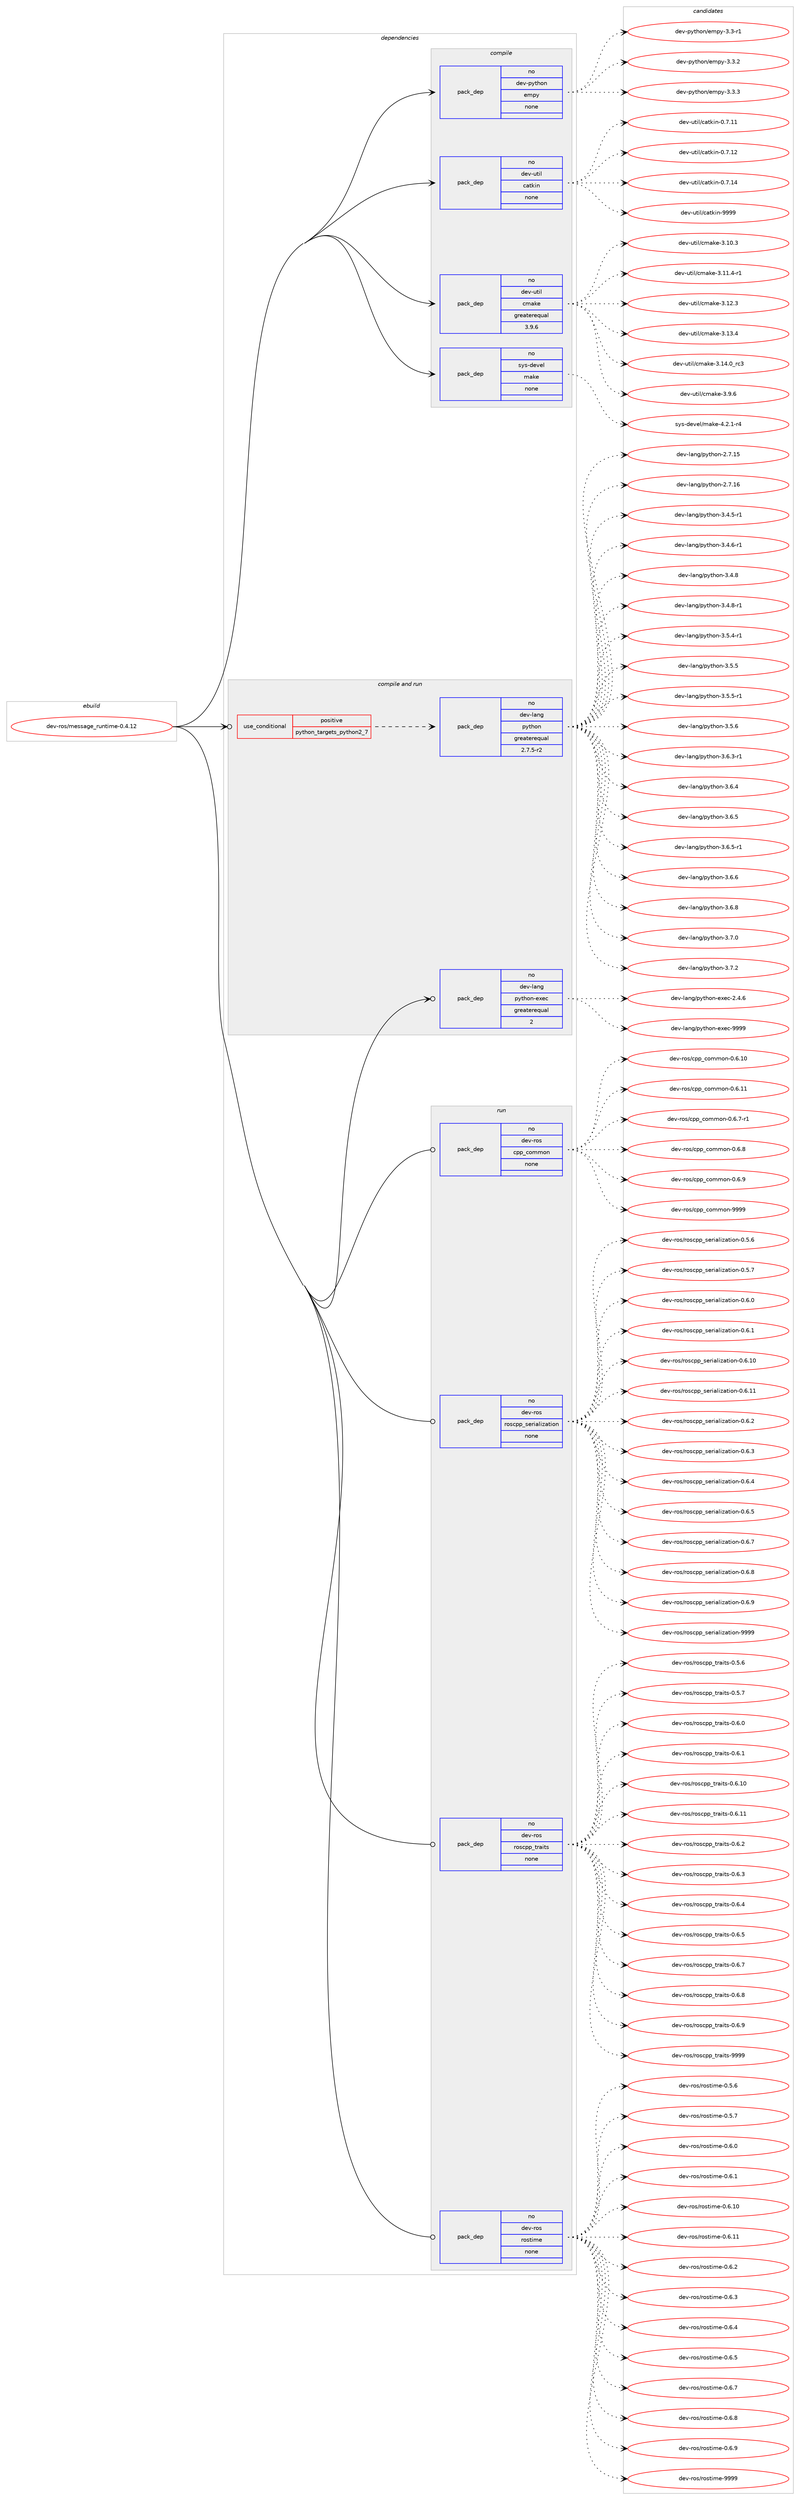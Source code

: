 digraph prolog {

# *************
# Graph options
# *************

newrank=true;
concentrate=true;
compound=true;
graph [rankdir=LR,fontname=Helvetica,fontsize=10,ranksep=1.5];#, ranksep=2.5, nodesep=0.2];
edge  [arrowhead=vee];
node  [fontname=Helvetica,fontsize=10];

# **********
# The ebuild
# **********

subgraph cluster_leftcol {
color=gray;
rank=same;
label=<<i>ebuild</i>>;
id [label="dev-ros/message_runtime-0.4.12", color=red, width=4, href="../dev-ros/message_runtime-0.4.12.svg"];
}

# ****************
# The dependencies
# ****************

subgraph cluster_midcol {
color=gray;
label=<<i>dependencies</i>>;
subgraph cluster_compile {
fillcolor="#eeeeee";
style=filled;
label=<<i>compile</i>>;
subgraph pack1047184 {
dependency1459559 [label=<<TABLE BORDER="0" CELLBORDER="1" CELLSPACING="0" CELLPADDING="4" WIDTH="220"><TR><TD ROWSPAN="6" CELLPADDING="30">pack_dep</TD></TR><TR><TD WIDTH="110">no</TD></TR><TR><TD>dev-python</TD></TR><TR><TD>empy</TD></TR><TR><TD>none</TD></TR><TR><TD></TD></TR></TABLE>>, shape=none, color=blue];
}
id:e -> dependency1459559:w [weight=20,style="solid",arrowhead="vee"];
subgraph pack1047185 {
dependency1459560 [label=<<TABLE BORDER="0" CELLBORDER="1" CELLSPACING="0" CELLPADDING="4" WIDTH="220"><TR><TD ROWSPAN="6" CELLPADDING="30">pack_dep</TD></TR><TR><TD WIDTH="110">no</TD></TR><TR><TD>dev-util</TD></TR><TR><TD>catkin</TD></TR><TR><TD>none</TD></TR><TR><TD></TD></TR></TABLE>>, shape=none, color=blue];
}
id:e -> dependency1459560:w [weight=20,style="solid",arrowhead="vee"];
subgraph pack1047186 {
dependency1459561 [label=<<TABLE BORDER="0" CELLBORDER="1" CELLSPACING="0" CELLPADDING="4" WIDTH="220"><TR><TD ROWSPAN="6" CELLPADDING="30">pack_dep</TD></TR><TR><TD WIDTH="110">no</TD></TR><TR><TD>dev-util</TD></TR><TR><TD>cmake</TD></TR><TR><TD>greaterequal</TD></TR><TR><TD>3.9.6</TD></TR></TABLE>>, shape=none, color=blue];
}
id:e -> dependency1459561:w [weight=20,style="solid",arrowhead="vee"];
subgraph pack1047187 {
dependency1459562 [label=<<TABLE BORDER="0" CELLBORDER="1" CELLSPACING="0" CELLPADDING="4" WIDTH="220"><TR><TD ROWSPAN="6" CELLPADDING="30">pack_dep</TD></TR><TR><TD WIDTH="110">no</TD></TR><TR><TD>sys-devel</TD></TR><TR><TD>make</TD></TR><TR><TD>none</TD></TR><TR><TD></TD></TR></TABLE>>, shape=none, color=blue];
}
id:e -> dependency1459562:w [weight=20,style="solid",arrowhead="vee"];
}
subgraph cluster_compileandrun {
fillcolor="#eeeeee";
style=filled;
label=<<i>compile and run</i>>;
subgraph cond388985 {
dependency1459563 [label=<<TABLE BORDER="0" CELLBORDER="1" CELLSPACING="0" CELLPADDING="4"><TR><TD ROWSPAN="3" CELLPADDING="10">use_conditional</TD></TR><TR><TD>positive</TD></TR><TR><TD>python_targets_python2_7</TD></TR></TABLE>>, shape=none, color=red];
subgraph pack1047188 {
dependency1459564 [label=<<TABLE BORDER="0" CELLBORDER="1" CELLSPACING="0" CELLPADDING="4" WIDTH="220"><TR><TD ROWSPAN="6" CELLPADDING="30">pack_dep</TD></TR><TR><TD WIDTH="110">no</TD></TR><TR><TD>dev-lang</TD></TR><TR><TD>python</TD></TR><TR><TD>greaterequal</TD></TR><TR><TD>2.7.5-r2</TD></TR></TABLE>>, shape=none, color=blue];
}
dependency1459563:e -> dependency1459564:w [weight=20,style="dashed",arrowhead="vee"];
}
id:e -> dependency1459563:w [weight=20,style="solid",arrowhead="odotvee"];
subgraph pack1047189 {
dependency1459565 [label=<<TABLE BORDER="0" CELLBORDER="1" CELLSPACING="0" CELLPADDING="4" WIDTH="220"><TR><TD ROWSPAN="6" CELLPADDING="30">pack_dep</TD></TR><TR><TD WIDTH="110">no</TD></TR><TR><TD>dev-lang</TD></TR><TR><TD>python-exec</TD></TR><TR><TD>greaterequal</TD></TR><TR><TD>2</TD></TR></TABLE>>, shape=none, color=blue];
}
id:e -> dependency1459565:w [weight=20,style="solid",arrowhead="odotvee"];
}
subgraph cluster_run {
fillcolor="#eeeeee";
style=filled;
label=<<i>run</i>>;
subgraph pack1047190 {
dependency1459566 [label=<<TABLE BORDER="0" CELLBORDER="1" CELLSPACING="0" CELLPADDING="4" WIDTH="220"><TR><TD ROWSPAN="6" CELLPADDING="30">pack_dep</TD></TR><TR><TD WIDTH="110">no</TD></TR><TR><TD>dev-ros</TD></TR><TR><TD>cpp_common</TD></TR><TR><TD>none</TD></TR><TR><TD></TD></TR></TABLE>>, shape=none, color=blue];
}
id:e -> dependency1459566:w [weight=20,style="solid",arrowhead="odot"];
subgraph pack1047191 {
dependency1459567 [label=<<TABLE BORDER="0" CELLBORDER="1" CELLSPACING="0" CELLPADDING="4" WIDTH="220"><TR><TD ROWSPAN="6" CELLPADDING="30">pack_dep</TD></TR><TR><TD WIDTH="110">no</TD></TR><TR><TD>dev-ros</TD></TR><TR><TD>roscpp_serialization</TD></TR><TR><TD>none</TD></TR><TR><TD></TD></TR></TABLE>>, shape=none, color=blue];
}
id:e -> dependency1459567:w [weight=20,style="solid",arrowhead="odot"];
subgraph pack1047192 {
dependency1459568 [label=<<TABLE BORDER="0" CELLBORDER="1" CELLSPACING="0" CELLPADDING="4" WIDTH="220"><TR><TD ROWSPAN="6" CELLPADDING="30">pack_dep</TD></TR><TR><TD WIDTH="110">no</TD></TR><TR><TD>dev-ros</TD></TR><TR><TD>roscpp_traits</TD></TR><TR><TD>none</TD></TR><TR><TD></TD></TR></TABLE>>, shape=none, color=blue];
}
id:e -> dependency1459568:w [weight=20,style="solid",arrowhead="odot"];
subgraph pack1047193 {
dependency1459569 [label=<<TABLE BORDER="0" CELLBORDER="1" CELLSPACING="0" CELLPADDING="4" WIDTH="220"><TR><TD ROWSPAN="6" CELLPADDING="30">pack_dep</TD></TR><TR><TD WIDTH="110">no</TD></TR><TR><TD>dev-ros</TD></TR><TR><TD>rostime</TD></TR><TR><TD>none</TD></TR><TR><TD></TD></TR></TABLE>>, shape=none, color=blue];
}
id:e -> dependency1459569:w [weight=20,style="solid",arrowhead="odot"];
}
}

# **************
# The candidates
# **************

subgraph cluster_choices {
rank=same;
color=gray;
label=<<i>candidates</i>>;

subgraph choice1047184 {
color=black;
nodesep=1;
choice1001011184511212111610411111047101109112121455146514511449 [label="dev-python/empy-3.3-r1", color=red, width=4,href="../dev-python/empy-3.3-r1.svg"];
choice1001011184511212111610411111047101109112121455146514650 [label="dev-python/empy-3.3.2", color=red, width=4,href="../dev-python/empy-3.3.2.svg"];
choice1001011184511212111610411111047101109112121455146514651 [label="dev-python/empy-3.3.3", color=red, width=4,href="../dev-python/empy-3.3.3.svg"];
dependency1459559:e -> choice1001011184511212111610411111047101109112121455146514511449:w [style=dotted,weight="100"];
dependency1459559:e -> choice1001011184511212111610411111047101109112121455146514650:w [style=dotted,weight="100"];
dependency1459559:e -> choice1001011184511212111610411111047101109112121455146514651:w [style=dotted,weight="100"];
}
subgraph choice1047185 {
color=black;
nodesep=1;
choice1001011184511711610510847999711610710511045484655464949 [label="dev-util/catkin-0.7.11", color=red, width=4,href="../dev-util/catkin-0.7.11.svg"];
choice1001011184511711610510847999711610710511045484655464950 [label="dev-util/catkin-0.7.12", color=red, width=4,href="../dev-util/catkin-0.7.12.svg"];
choice1001011184511711610510847999711610710511045484655464952 [label="dev-util/catkin-0.7.14", color=red, width=4,href="../dev-util/catkin-0.7.14.svg"];
choice100101118451171161051084799971161071051104557575757 [label="dev-util/catkin-9999", color=red, width=4,href="../dev-util/catkin-9999.svg"];
dependency1459560:e -> choice1001011184511711610510847999711610710511045484655464949:w [style=dotted,weight="100"];
dependency1459560:e -> choice1001011184511711610510847999711610710511045484655464950:w [style=dotted,weight="100"];
dependency1459560:e -> choice1001011184511711610510847999711610710511045484655464952:w [style=dotted,weight="100"];
dependency1459560:e -> choice100101118451171161051084799971161071051104557575757:w [style=dotted,weight="100"];
}
subgraph choice1047186 {
color=black;
nodesep=1;
choice1001011184511711610510847991099710710145514649484651 [label="dev-util/cmake-3.10.3", color=red, width=4,href="../dev-util/cmake-3.10.3.svg"];
choice10010111845117116105108479910997107101455146494946524511449 [label="dev-util/cmake-3.11.4-r1", color=red, width=4,href="../dev-util/cmake-3.11.4-r1.svg"];
choice1001011184511711610510847991099710710145514649504651 [label="dev-util/cmake-3.12.3", color=red, width=4,href="../dev-util/cmake-3.12.3.svg"];
choice1001011184511711610510847991099710710145514649514652 [label="dev-util/cmake-3.13.4", color=red, width=4,href="../dev-util/cmake-3.13.4.svg"];
choice1001011184511711610510847991099710710145514649524648951149951 [label="dev-util/cmake-3.14.0_rc3", color=red, width=4,href="../dev-util/cmake-3.14.0_rc3.svg"];
choice10010111845117116105108479910997107101455146574654 [label="dev-util/cmake-3.9.6", color=red, width=4,href="../dev-util/cmake-3.9.6.svg"];
dependency1459561:e -> choice1001011184511711610510847991099710710145514649484651:w [style=dotted,weight="100"];
dependency1459561:e -> choice10010111845117116105108479910997107101455146494946524511449:w [style=dotted,weight="100"];
dependency1459561:e -> choice1001011184511711610510847991099710710145514649504651:w [style=dotted,weight="100"];
dependency1459561:e -> choice1001011184511711610510847991099710710145514649514652:w [style=dotted,weight="100"];
dependency1459561:e -> choice1001011184511711610510847991099710710145514649524648951149951:w [style=dotted,weight="100"];
dependency1459561:e -> choice10010111845117116105108479910997107101455146574654:w [style=dotted,weight="100"];
}
subgraph choice1047187 {
color=black;
nodesep=1;
choice1151211154510010111810110847109971071014552465046494511452 [label="sys-devel/make-4.2.1-r4", color=red, width=4,href="../sys-devel/make-4.2.1-r4.svg"];
dependency1459562:e -> choice1151211154510010111810110847109971071014552465046494511452:w [style=dotted,weight="100"];
}
subgraph choice1047188 {
color=black;
nodesep=1;
choice10010111845108971101034711212111610411111045504655464953 [label="dev-lang/python-2.7.15", color=red, width=4,href="../dev-lang/python-2.7.15.svg"];
choice10010111845108971101034711212111610411111045504655464954 [label="dev-lang/python-2.7.16", color=red, width=4,href="../dev-lang/python-2.7.16.svg"];
choice1001011184510897110103471121211161041111104551465246534511449 [label="dev-lang/python-3.4.5-r1", color=red, width=4,href="../dev-lang/python-3.4.5-r1.svg"];
choice1001011184510897110103471121211161041111104551465246544511449 [label="dev-lang/python-3.4.6-r1", color=red, width=4,href="../dev-lang/python-3.4.6-r1.svg"];
choice100101118451089711010347112121116104111110455146524656 [label="dev-lang/python-3.4.8", color=red, width=4,href="../dev-lang/python-3.4.8.svg"];
choice1001011184510897110103471121211161041111104551465246564511449 [label="dev-lang/python-3.4.8-r1", color=red, width=4,href="../dev-lang/python-3.4.8-r1.svg"];
choice1001011184510897110103471121211161041111104551465346524511449 [label="dev-lang/python-3.5.4-r1", color=red, width=4,href="../dev-lang/python-3.5.4-r1.svg"];
choice100101118451089711010347112121116104111110455146534653 [label="dev-lang/python-3.5.5", color=red, width=4,href="../dev-lang/python-3.5.5.svg"];
choice1001011184510897110103471121211161041111104551465346534511449 [label="dev-lang/python-3.5.5-r1", color=red, width=4,href="../dev-lang/python-3.5.5-r1.svg"];
choice100101118451089711010347112121116104111110455146534654 [label="dev-lang/python-3.5.6", color=red, width=4,href="../dev-lang/python-3.5.6.svg"];
choice1001011184510897110103471121211161041111104551465446514511449 [label="dev-lang/python-3.6.3-r1", color=red, width=4,href="../dev-lang/python-3.6.3-r1.svg"];
choice100101118451089711010347112121116104111110455146544652 [label="dev-lang/python-3.6.4", color=red, width=4,href="../dev-lang/python-3.6.4.svg"];
choice100101118451089711010347112121116104111110455146544653 [label="dev-lang/python-3.6.5", color=red, width=4,href="../dev-lang/python-3.6.5.svg"];
choice1001011184510897110103471121211161041111104551465446534511449 [label="dev-lang/python-3.6.5-r1", color=red, width=4,href="../dev-lang/python-3.6.5-r1.svg"];
choice100101118451089711010347112121116104111110455146544654 [label="dev-lang/python-3.6.6", color=red, width=4,href="../dev-lang/python-3.6.6.svg"];
choice100101118451089711010347112121116104111110455146544656 [label="dev-lang/python-3.6.8", color=red, width=4,href="../dev-lang/python-3.6.8.svg"];
choice100101118451089711010347112121116104111110455146554648 [label="dev-lang/python-3.7.0", color=red, width=4,href="../dev-lang/python-3.7.0.svg"];
choice100101118451089711010347112121116104111110455146554650 [label="dev-lang/python-3.7.2", color=red, width=4,href="../dev-lang/python-3.7.2.svg"];
dependency1459564:e -> choice10010111845108971101034711212111610411111045504655464953:w [style=dotted,weight="100"];
dependency1459564:e -> choice10010111845108971101034711212111610411111045504655464954:w [style=dotted,weight="100"];
dependency1459564:e -> choice1001011184510897110103471121211161041111104551465246534511449:w [style=dotted,weight="100"];
dependency1459564:e -> choice1001011184510897110103471121211161041111104551465246544511449:w [style=dotted,weight="100"];
dependency1459564:e -> choice100101118451089711010347112121116104111110455146524656:w [style=dotted,weight="100"];
dependency1459564:e -> choice1001011184510897110103471121211161041111104551465246564511449:w [style=dotted,weight="100"];
dependency1459564:e -> choice1001011184510897110103471121211161041111104551465346524511449:w [style=dotted,weight="100"];
dependency1459564:e -> choice100101118451089711010347112121116104111110455146534653:w [style=dotted,weight="100"];
dependency1459564:e -> choice1001011184510897110103471121211161041111104551465346534511449:w [style=dotted,weight="100"];
dependency1459564:e -> choice100101118451089711010347112121116104111110455146534654:w [style=dotted,weight="100"];
dependency1459564:e -> choice1001011184510897110103471121211161041111104551465446514511449:w [style=dotted,weight="100"];
dependency1459564:e -> choice100101118451089711010347112121116104111110455146544652:w [style=dotted,weight="100"];
dependency1459564:e -> choice100101118451089711010347112121116104111110455146544653:w [style=dotted,weight="100"];
dependency1459564:e -> choice1001011184510897110103471121211161041111104551465446534511449:w [style=dotted,weight="100"];
dependency1459564:e -> choice100101118451089711010347112121116104111110455146544654:w [style=dotted,weight="100"];
dependency1459564:e -> choice100101118451089711010347112121116104111110455146544656:w [style=dotted,weight="100"];
dependency1459564:e -> choice100101118451089711010347112121116104111110455146554648:w [style=dotted,weight="100"];
dependency1459564:e -> choice100101118451089711010347112121116104111110455146554650:w [style=dotted,weight="100"];
}
subgraph choice1047189 {
color=black;
nodesep=1;
choice1001011184510897110103471121211161041111104510112010199455046524654 [label="dev-lang/python-exec-2.4.6", color=red, width=4,href="../dev-lang/python-exec-2.4.6.svg"];
choice10010111845108971101034711212111610411111045101120101994557575757 [label="dev-lang/python-exec-9999", color=red, width=4,href="../dev-lang/python-exec-9999.svg"];
dependency1459565:e -> choice1001011184510897110103471121211161041111104510112010199455046524654:w [style=dotted,weight="100"];
dependency1459565:e -> choice10010111845108971101034711212111610411111045101120101994557575757:w [style=dotted,weight="100"];
}
subgraph choice1047190 {
color=black;
nodesep=1;
choice100101118451141111154799112112959911110910911111045484654464948 [label="dev-ros/cpp_common-0.6.10", color=red, width=4,href="../dev-ros/cpp_common-0.6.10.svg"];
choice100101118451141111154799112112959911110910911111045484654464949 [label="dev-ros/cpp_common-0.6.11", color=red, width=4,href="../dev-ros/cpp_common-0.6.11.svg"];
choice10010111845114111115479911211295991111091091111104548465446554511449 [label="dev-ros/cpp_common-0.6.7-r1", color=red, width=4,href="../dev-ros/cpp_common-0.6.7-r1.svg"];
choice1001011184511411111547991121129599111109109111110454846544656 [label="dev-ros/cpp_common-0.6.8", color=red, width=4,href="../dev-ros/cpp_common-0.6.8.svg"];
choice1001011184511411111547991121129599111109109111110454846544657 [label="dev-ros/cpp_common-0.6.9", color=red, width=4,href="../dev-ros/cpp_common-0.6.9.svg"];
choice10010111845114111115479911211295991111091091111104557575757 [label="dev-ros/cpp_common-9999", color=red, width=4,href="../dev-ros/cpp_common-9999.svg"];
dependency1459566:e -> choice100101118451141111154799112112959911110910911111045484654464948:w [style=dotted,weight="100"];
dependency1459566:e -> choice100101118451141111154799112112959911110910911111045484654464949:w [style=dotted,weight="100"];
dependency1459566:e -> choice10010111845114111115479911211295991111091091111104548465446554511449:w [style=dotted,weight="100"];
dependency1459566:e -> choice1001011184511411111547991121129599111109109111110454846544656:w [style=dotted,weight="100"];
dependency1459566:e -> choice1001011184511411111547991121129599111109109111110454846544657:w [style=dotted,weight="100"];
dependency1459566:e -> choice10010111845114111115479911211295991111091091111104557575757:w [style=dotted,weight="100"];
}
subgraph choice1047191 {
color=black;
nodesep=1;
choice100101118451141111154711411111599112112951151011141059710810512297116105111110454846534654 [label="dev-ros/roscpp_serialization-0.5.6", color=red, width=4,href="../dev-ros/roscpp_serialization-0.5.6.svg"];
choice100101118451141111154711411111599112112951151011141059710810512297116105111110454846534655 [label="dev-ros/roscpp_serialization-0.5.7", color=red, width=4,href="../dev-ros/roscpp_serialization-0.5.7.svg"];
choice100101118451141111154711411111599112112951151011141059710810512297116105111110454846544648 [label="dev-ros/roscpp_serialization-0.6.0", color=red, width=4,href="../dev-ros/roscpp_serialization-0.6.0.svg"];
choice100101118451141111154711411111599112112951151011141059710810512297116105111110454846544649 [label="dev-ros/roscpp_serialization-0.6.1", color=red, width=4,href="../dev-ros/roscpp_serialization-0.6.1.svg"];
choice10010111845114111115471141111159911211295115101114105971081051229711610511111045484654464948 [label="dev-ros/roscpp_serialization-0.6.10", color=red, width=4,href="../dev-ros/roscpp_serialization-0.6.10.svg"];
choice10010111845114111115471141111159911211295115101114105971081051229711610511111045484654464949 [label="dev-ros/roscpp_serialization-0.6.11", color=red, width=4,href="../dev-ros/roscpp_serialization-0.6.11.svg"];
choice100101118451141111154711411111599112112951151011141059710810512297116105111110454846544650 [label="dev-ros/roscpp_serialization-0.6.2", color=red, width=4,href="../dev-ros/roscpp_serialization-0.6.2.svg"];
choice100101118451141111154711411111599112112951151011141059710810512297116105111110454846544651 [label="dev-ros/roscpp_serialization-0.6.3", color=red, width=4,href="../dev-ros/roscpp_serialization-0.6.3.svg"];
choice100101118451141111154711411111599112112951151011141059710810512297116105111110454846544652 [label="dev-ros/roscpp_serialization-0.6.4", color=red, width=4,href="../dev-ros/roscpp_serialization-0.6.4.svg"];
choice100101118451141111154711411111599112112951151011141059710810512297116105111110454846544653 [label="dev-ros/roscpp_serialization-0.6.5", color=red, width=4,href="../dev-ros/roscpp_serialization-0.6.5.svg"];
choice100101118451141111154711411111599112112951151011141059710810512297116105111110454846544655 [label="dev-ros/roscpp_serialization-0.6.7", color=red, width=4,href="../dev-ros/roscpp_serialization-0.6.7.svg"];
choice100101118451141111154711411111599112112951151011141059710810512297116105111110454846544656 [label="dev-ros/roscpp_serialization-0.6.8", color=red, width=4,href="../dev-ros/roscpp_serialization-0.6.8.svg"];
choice100101118451141111154711411111599112112951151011141059710810512297116105111110454846544657 [label="dev-ros/roscpp_serialization-0.6.9", color=red, width=4,href="../dev-ros/roscpp_serialization-0.6.9.svg"];
choice1001011184511411111547114111115991121129511510111410597108105122971161051111104557575757 [label="dev-ros/roscpp_serialization-9999", color=red, width=4,href="../dev-ros/roscpp_serialization-9999.svg"];
dependency1459567:e -> choice100101118451141111154711411111599112112951151011141059710810512297116105111110454846534654:w [style=dotted,weight="100"];
dependency1459567:e -> choice100101118451141111154711411111599112112951151011141059710810512297116105111110454846534655:w [style=dotted,weight="100"];
dependency1459567:e -> choice100101118451141111154711411111599112112951151011141059710810512297116105111110454846544648:w [style=dotted,weight="100"];
dependency1459567:e -> choice100101118451141111154711411111599112112951151011141059710810512297116105111110454846544649:w [style=dotted,weight="100"];
dependency1459567:e -> choice10010111845114111115471141111159911211295115101114105971081051229711610511111045484654464948:w [style=dotted,weight="100"];
dependency1459567:e -> choice10010111845114111115471141111159911211295115101114105971081051229711610511111045484654464949:w [style=dotted,weight="100"];
dependency1459567:e -> choice100101118451141111154711411111599112112951151011141059710810512297116105111110454846544650:w [style=dotted,weight="100"];
dependency1459567:e -> choice100101118451141111154711411111599112112951151011141059710810512297116105111110454846544651:w [style=dotted,weight="100"];
dependency1459567:e -> choice100101118451141111154711411111599112112951151011141059710810512297116105111110454846544652:w [style=dotted,weight="100"];
dependency1459567:e -> choice100101118451141111154711411111599112112951151011141059710810512297116105111110454846544653:w [style=dotted,weight="100"];
dependency1459567:e -> choice100101118451141111154711411111599112112951151011141059710810512297116105111110454846544655:w [style=dotted,weight="100"];
dependency1459567:e -> choice100101118451141111154711411111599112112951151011141059710810512297116105111110454846544656:w [style=dotted,weight="100"];
dependency1459567:e -> choice100101118451141111154711411111599112112951151011141059710810512297116105111110454846544657:w [style=dotted,weight="100"];
dependency1459567:e -> choice1001011184511411111547114111115991121129511510111410597108105122971161051111104557575757:w [style=dotted,weight="100"];
}
subgraph choice1047192 {
color=black;
nodesep=1;
choice1001011184511411111547114111115991121129511611497105116115454846534654 [label="dev-ros/roscpp_traits-0.5.6", color=red, width=4,href="../dev-ros/roscpp_traits-0.5.6.svg"];
choice1001011184511411111547114111115991121129511611497105116115454846534655 [label="dev-ros/roscpp_traits-0.5.7", color=red, width=4,href="../dev-ros/roscpp_traits-0.5.7.svg"];
choice1001011184511411111547114111115991121129511611497105116115454846544648 [label="dev-ros/roscpp_traits-0.6.0", color=red, width=4,href="../dev-ros/roscpp_traits-0.6.0.svg"];
choice1001011184511411111547114111115991121129511611497105116115454846544649 [label="dev-ros/roscpp_traits-0.6.1", color=red, width=4,href="../dev-ros/roscpp_traits-0.6.1.svg"];
choice100101118451141111154711411111599112112951161149710511611545484654464948 [label="dev-ros/roscpp_traits-0.6.10", color=red, width=4,href="../dev-ros/roscpp_traits-0.6.10.svg"];
choice100101118451141111154711411111599112112951161149710511611545484654464949 [label="dev-ros/roscpp_traits-0.6.11", color=red, width=4,href="../dev-ros/roscpp_traits-0.6.11.svg"];
choice1001011184511411111547114111115991121129511611497105116115454846544650 [label="dev-ros/roscpp_traits-0.6.2", color=red, width=4,href="../dev-ros/roscpp_traits-0.6.2.svg"];
choice1001011184511411111547114111115991121129511611497105116115454846544651 [label="dev-ros/roscpp_traits-0.6.3", color=red, width=4,href="../dev-ros/roscpp_traits-0.6.3.svg"];
choice1001011184511411111547114111115991121129511611497105116115454846544652 [label="dev-ros/roscpp_traits-0.6.4", color=red, width=4,href="../dev-ros/roscpp_traits-0.6.4.svg"];
choice1001011184511411111547114111115991121129511611497105116115454846544653 [label="dev-ros/roscpp_traits-0.6.5", color=red, width=4,href="../dev-ros/roscpp_traits-0.6.5.svg"];
choice1001011184511411111547114111115991121129511611497105116115454846544655 [label="dev-ros/roscpp_traits-0.6.7", color=red, width=4,href="../dev-ros/roscpp_traits-0.6.7.svg"];
choice1001011184511411111547114111115991121129511611497105116115454846544656 [label="dev-ros/roscpp_traits-0.6.8", color=red, width=4,href="../dev-ros/roscpp_traits-0.6.8.svg"];
choice1001011184511411111547114111115991121129511611497105116115454846544657 [label="dev-ros/roscpp_traits-0.6.9", color=red, width=4,href="../dev-ros/roscpp_traits-0.6.9.svg"];
choice10010111845114111115471141111159911211295116114971051161154557575757 [label="dev-ros/roscpp_traits-9999", color=red, width=4,href="../dev-ros/roscpp_traits-9999.svg"];
dependency1459568:e -> choice1001011184511411111547114111115991121129511611497105116115454846534654:w [style=dotted,weight="100"];
dependency1459568:e -> choice1001011184511411111547114111115991121129511611497105116115454846534655:w [style=dotted,weight="100"];
dependency1459568:e -> choice1001011184511411111547114111115991121129511611497105116115454846544648:w [style=dotted,weight="100"];
dependency1459568:e -> choice1001011184511411111547114111115991121129511611497105116115454846544649:w [style=dotted,weight="100"];
dependency1459568:e -> choice100101118451141111154711411111599112112951161149710511611545484654464948:w [style=dotted,weight="100"];
dependency1459568:e -> choice100101118451141111154711411111599112112951161149710511611545484654464949:w [style=dotted,weight="100"];
dependency1459568:e -> choice1001011184511411111547114111115991121129511611497105116115454846544650:w [style=dotted,weight="100"];
dependency1459568:e -> choice1001011184511411111547114111115991121129511611497105116115454846544651:w [style=dotted,weight="100"];
dependency1459568:e -> choice1001011184511411111547114111115991121129511611497105116115454846544652:w [style=dotted,weight="100"];
dependency1459568:e -> choice1001011184511411111547114111115991121129511611497105116115454846544653:w [style=dotted,weight="100"];
dependency1459568:e -> choice1001011184511411111547114111115991121129511611497105116115454846544655:w [style=dotted,weight="100"];
dependency1459568:e -> choice1001011184511411111547114111115991121129511611497105116115454846544656:w [style=dotted,weight="100"];
dependency1459568:e -> choice1001011184511411111547114111115991121129511611497105116115454846544657:w [style=dotted,weight="100"];
dependency1459568:e -> choice10010111845114111115471141111159911211295116114971051161154557575757:w [style=dotted,weight="100"];
}
subgraph choice1047193 {
color=black;
nodesep=1;
choice1001011184511411111547114111115116105109101454846534654 [label="dev-ros/rostime-0.5.6", color=red, width=4,href="../dev-ros/rostime-0.5.6.svg"];
choice1001011184511411111547114111115116105109101454846534655 [label="dev-ros/rostime-0.5.7", color=red, width=4,href="../dev-ros/rostime-0.5.7.svg"];
choice1001011184511411111547114111115116105109101454846544648 [label="dev-ros/rostime-0.6.0", color=red, width=4,href="../dev-ros/rostime-0.6.0.svg"];
choice1001011184511411111547114111115116105109101454846544649 [label="dev-ros/rostime-0.6.1", color=red, width=4,href="../dev-ros/rostime-0.6.1.svg"];
choice100101118451141111154711411111511610510910145484654464948 [label="dev-ros/rostime-0.6.10", color=red, width=4,href="../dev-ros/rostime-0.6.10.svg"];
choice100101118451141111154711411111511610510910145484654464949 [label="dev-ros/rostime-0.6.11", color=red, width=4,href="../dev-ros/rostime-0.6.11.svg"];
choice1001011184511411111547114111115116105109101454846544650 [label="dev-ros/rostime-0.6.2", color=red, width=4,href="../dev-ros/rostime-0.6.2.svg"];
choice1001011184511411111547114111115116105109101454846544651 [label="dev-ros/rostime-0.6.3", color=red, width=4,href="../dev-ros/rostime-0.6.3.svg"];
choice1001011184511411111547114111115116105109101454846544652 [label="dev-ros/rostime-0.6.4", color=red, width=4,href="../dev-ros/rostime-0.6.4.svg"];
choice1001011184511411111547114111115116105109101454846544653 [label="dev-ros/rostime-0.6.5", color=red, width=4,href="../dev-ros/rostime-0.6.5.svg"];
choice1001011184511411111547114111115116105109101454846544655 [label="dev-ros/rostime-0.6.7", color=red, width=4,href="../dev-ros/rostime-0.6.7.svg"];
choice1001011184511411111547114111115116105109101454846544656 [label="dev-ros/rostime-0.6.8", color=red, width=4,href="../dev-ros/rostime-0.6.8.svg"];
choice1001011184511411111547114111115116105109101454846544657 [label="dev-ros/rostime-0.6.9", color=red, width=4,href="../dev-ros/rostime-0.6.9.svg"];
choice10010111845114111115471141111151161051091014557575757 [label="dev-ros/rostime-9999", color=red, width=4,href="../dev-ros/rostime-9999.svg"];
dependency1459569:e -> choice1001011184511411111547114111115116105109101454846534654:w [style=dotted,weight="100"];
dependency1459569:e -> choice1001011184511411111547114111115116105109101454846534655:w [style=dotted,weight="100"];
dependency1459569:e -> choice1001011184511411111547114111115116105109101454846544648:w [style=dotted,weight="100"];
dependency1459569:e -> choice1001011184511411111547114111115116105109101454846544649:w [style=dotted,weight="100"];
dependency1459569:e -> choice100101118451141111154711411111511610510910145484654464948:w [style=dotted,weight="100"];
dependency1459569:e -> choice100101118451141111154711411111511610510910145484654464949:w [style=dotted,weight="100"];
dependency1459569:e -> choice1001011184511411111547114111115116105109101454846544650:w [style=dotted,weight="100"];
dependency1459569:e -> choice1001011184511411111547114111115116105109101454846544651:w [style=dotted,weight="100"];
dependency1459569:e -> choice1001011184511411111547114111115116105109101454846544652:w [style=dotted,weight="100"];
dependency1459569:e -> choice1001011184511411111547114111115116105109101454846544653:w [style=dotted,weight="100"];
dependency1459569:e -> choice1001011184511411111547114111115116105109101454846544655:w [style=dotted,weight="100"];
dependency1459569:e -> choice1001011184511411111547114111115116105109101454846544656:w [style=dotted,weight="100"];
dependency1459569:e -> choice1001011184511411111547114111115116105109101454846544657:w [style=dotted,weight="100"];
dependency1459569:e -> choice10010111845114111115471141111151161051091014557575757:w [style=dotted,weight="100"];
}
}

}
